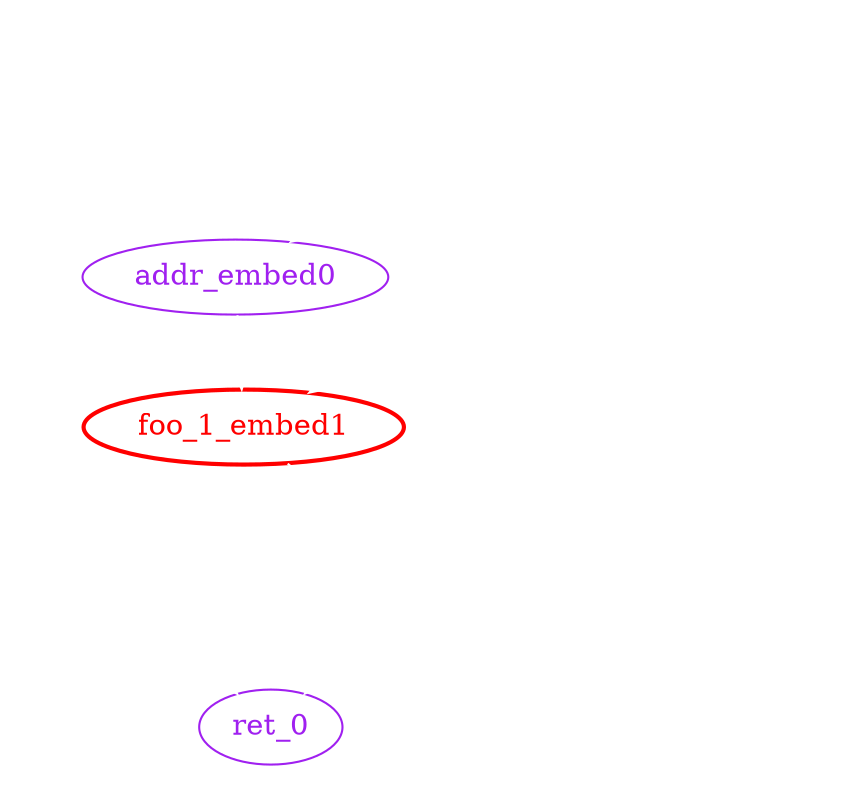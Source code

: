 digraph {
    bgcolor="transparent";
    color="white";
    fontcolor="white";
    node                [color="white", fontcolor="white"];
    edge                [color="white", fontcolor="white"];

    subgraph cluster_0 {
        ret_0 [color=purple, fontcolor=purple];
        addr_embed0 [color=purple, fontcolor=purple];
        foo_1_embed1 [color=red, fontcolor=red, style=bold];
		
        label = "!!main";
        "!!block_0" -> zero;
        "!!block_0" -> ret_0;
        "!!block_0" -> foo_1_embed1;
        "!!block_0" -> foo_0_embed3;
        "!!block_0" -> vloc__4_embed2;
        "!!block_0" -> addr_embed0;
        addr_embed0 -> foo_1_embed1;
        foo_1_embed1 -> vloc__4_embed2;
        foo_0_embed3 -> vloc__4_embed2;
        vloc__4_embed2 -> ret_0;
	}
}
